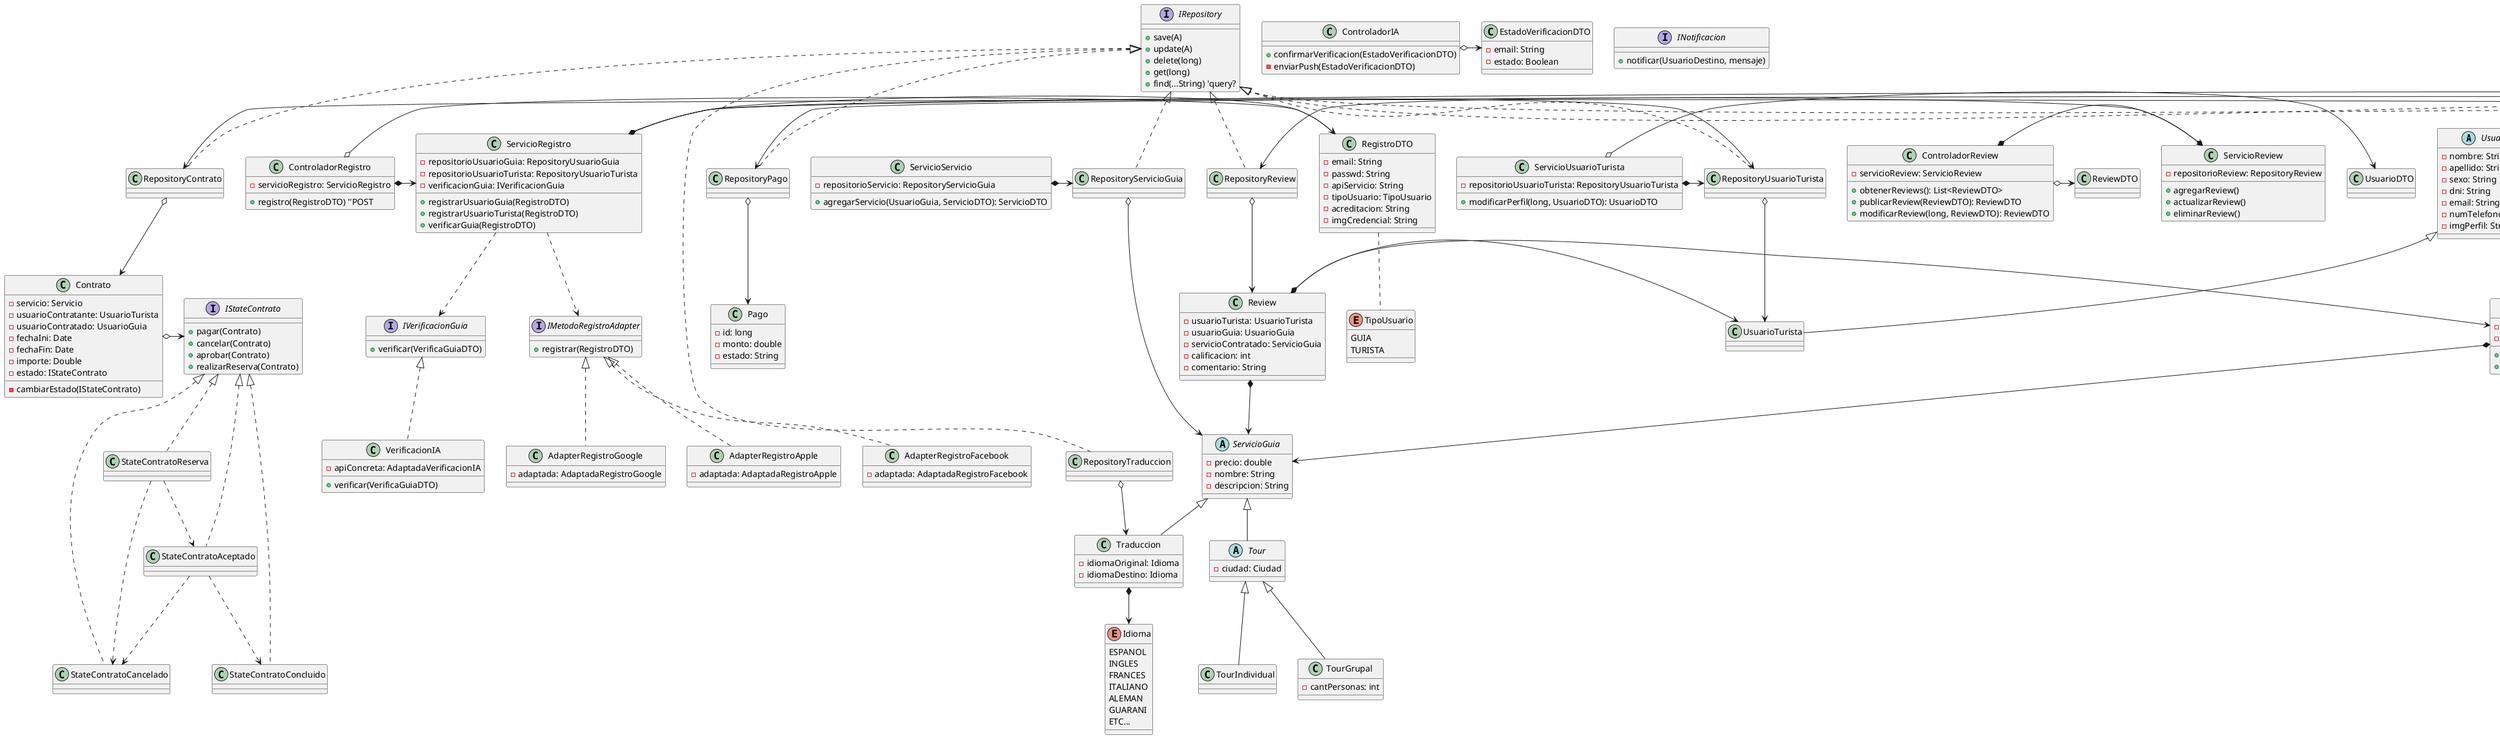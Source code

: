 @startuml TPO


''**********************************************CAPA ENTIDADES**********************************************

abstract class Usuario{
    - nombre: String
    - apellido: String
    - sexo: String
    - dni: String
    - email: String
    - numTelefono: String
    - imgPerfil: String
    ''Nombre del archivo, planificar ubicar la imagen en un servidor publico'
}

class UsuarioGuia extends Usuario{
    - listaCiudadActivo: Set<CiudadPais>
    - listaServicios: Set<ServicioGuia>

    + agregarServicio(ServicioGuia)
    + eliminarServicio(ServicioGuia)
}
UsuarioGuia *--> ServicioGuia
UsuarioGuia o-> CiudadPais

class UsuarioTurista extends Usuario{
}

abstract class ServicioGuia{
    - precio: double
    ''ver como aplica en las traducciones, si cobra tarifa por hora/dia/archivo/precio base
    - nombre: String
    - descripcion: String
}

abstract class Tour extends ServicioGuia{
    - ciudad: Ciudad
}

class TourIndividual extends Tour{}

class TourGrupal extends Tour{
    - cantPersonas: int
}

class Traduccion extends ServicioGuia{
    - idiomaOriginal: Idioma
    - idiomaDestino: Idioma
}
Traduccion *--> Idioma


class CiudadPais{
    - id: long
    - ciudad: String
    - pais: String
}


class Contrato{
    - servicio: Servicio
    - usuarioContratante: UsuarioTurista
    - usuarioContratado: UsuarioGuia
    - fechaIni: Date
    - fechaFin: Date
    - importe: Double
    - estado: IStateContrato


    - cambiarEstado(IStateContrato)
}
Contrato o-> IStateContrato

class Review{
    - usuarioTurista: UsuarioTurista
    - usuarioGuia: UsuarioGuia
    - servicioContratado: ServicioGuia
    - calificacion: int 
    ''del 1 al 10
    - comentario: String
}
Review *-> UsuarioTurista
Review *-> UsuarioGuia
Review *-> ServicioGuia

interface INotificacion{
    + notificar(UsuarioDestino, mensaje)
}

interface ISistemaPago{
    + cobrar()
    + transferir()
    + depositar()
}
interface IStateContrato{
    + pagar(Contrato)
    + cancelar(Contrato)
    + aprobar(Contrato)
    + realizarReserva(Contrato)
}

class StateContratoReserva implements IStateContrato{}
class StateContratoAceptado implements IStateContrato{}
class StateContratoConcluido implements IStateContrato{}
class StateContratoCancelado implements IStateContrato{}
StateContratoReserva ..> StateContratoCancelado
StateContratoReserva ..> StateContratoAceptado
StateContratoAceptado ..> StateContratoConcluido
StateContratoAceptado ..> StateContratoCancelado


class Pago{

    - id: long
    - monto: double
    - estado: String
}

''**********************************************CAPA ENUMS**********************************************

enum Idioma{
    ESPANOL
    INGLES
    FRANCES
    ITALIANO
    ALEMAN
    GUARANI
    ETC...
}

enum TipoUsuario{
    GUIA
    TURISTA
}


''**********************************************CAPA DTO**********************************************

class EstadoVerificacionDTO{
    - email: String
    - estado: Boolean
}

class RegistroDTO{
    ''Ver con el profe, tiene sentido meter todo en un solo DTO? Dejamos la responsabilidad de tomar los campos que valen en la implementacion concreta del adapter?
    ''En el caso de Guia, la verificacion, los datos de imagen y num de certificado, lo agregamos a este dto o lo separamos?
    - email: String
    - passwd: String
    - apiServicio: String
    - tipoUsuario: TipoUsuario
    - acreditacion: String
    - imgCredencial: String
}
RegistroDTO .. TipoUsuario

class FiltroDTO{
    - paisCiudad: List<CiudadPais>
    - nombre: String
    - apellido: String
    - idiomas: List<Idioma>
    - servicios: List<Servicio>
    - puntacion: int
}





interface IMetodoRegistroAdapter{
    + registrar(RegistroDTO)
}

class AdapterRegistroGoogle implements IMetodoRegistroAdapter{
    - adaptada: AdaptadaRegistroGoogle
}
class AdapterRegistroApple implements IMetodoRegistroAdapter{
    - adaptada: AdaptadaRegistroApple
}
class AdapterRegistroFacebook implements IMetodoRegistroAdapter{
    - adaptada: AdaptadaRegistroFacebook
}


interface IVerificacionGuia{
    + verificar(VerificaGuiaDTO)
}

class VerificacionIA implements IVerificacionGuia{
    - apiConcreta: AdaptadaVerificacionIA

    + verificar(VerificaGuiaDTO)
}


''No se donde poner esto por el momento :v
''Sabemos que son diferentes API para los diferentes metoods, asique seguro nos va a estar pidiendo implentar patron Adapter




''**********************************************CAPA REPOSITORIOS**********************************************

interface IRepository{
    + save(A)
    + update(A)
    + delete(long)
    + get(long)
    + find(...String) 'query?
}

class RepositoryUsuarioGuia implements IRepository{

}
RepositoryUsuarioGuia o--> UsuarioGuia

class RepositoryUsuarioTurista implements IRepository{

}
RepositoryUsuarioTurista o--> UsuarioTurista

class RepositoryContrato implements IRepository{

}
RepositoryContrato o--> Contrato

class RepositoryCiudadPais implements IRepository{

}
RepositoryCiudadPais o--> CiudadPais

class RepositoryTraduccion implements IRepository{

}
RepositoryTraduccion o--> Traduccion

class RepositoryServicioGuia implements IRepository{

}
RepositoryServicioGuia o--> ServicioGuia


class RepositoryReview implements IRepository{

}
RepositoryReview o--> Review


class RepositoryPago implements IRepository{

}
RepositoryPago o--> Pago



''**********************************************CAPA CONTROLADOR**********************************************
class ControladorContrato{
    - servicioContrato: ServicioContrato

    + contratarTourGuia(ContratoTourDTO)
    + contratarTraduccionGuia(ContratoTraduccionDTO)
    + cancelarContrato(ReservaDTO)
}
ControladorContrato *-> ServicioContrato
ControladorContrato o-> ContratoTraduccionDTO
ControladorContrato o-> ReservaDTO


'Estos metodos capas tiene mas sentido meterlos todo en un solo controlador por ejemplo: ControladorUsuarioTurista
class ControladorUsuarioGuia{
    - servicioUsuarioGuia: ServicioUsuarioGuia

    + buscarGuia(long): GuiaDTO
    + buscarGuias(FiltroDTO): List<UsuarioGuia>
}
ControladorUsuarioGuia *-> ServicioUsuarioGuia
ControladorUsuarioGuia o-> FiltroDTO
ControladorUsuarioGuia o-> UsuarioGuia
ControladorUsuarioGuia o-> GuiaDTO

''Ver si los contraladores usamos singleton
class ControladorRegistro{
    - servicioRegistro: ServicioRegistro

    + registro(RegistroDTO) ''POST
}
ControladorRegistro *-> ServicioRegistro
ControladorRegistro o-> RegistroDTO

class ControladorIA{
    ''PREGUNTAR AL PROFE!!!
    + confirmarVerificacion(EstadoVerificacionDTO)
    - enviarPush(EstadoVerificacionDTO)
    ''Cola de mensajes, no sabemos etapa de tiempo
}
ControladorIA o-> EstadoVerificacionDTO

class ControladorPago{
    - servicioPago: ServicioPago

    + pagar(PagoDTO)
}
ControladorPago *-> ServicioPago
ControladorPago o-> PagoDTO

class ControladorReview{
    - servicioReview: ServicioReview

    + obtenerReviews(): List<ReviewDTO>
    + publicarReview(ReviewDTO): ReviewDTO
    + modificarReview(long, ReviewDTO): ReviewDTO
}

ControladorReview *-> ServicioReview
ControladorReview o-> ReviewDTO


''**********************************************CAPA SERVICIOS**********************************************

class ServicioUsuarioGuia{
    - repositorioUsuarioGuia: RepositoryUsuarioGuia
}
ServicioUsuarioGuia *-> RepositoryUsuarioGuia

class ServicioRegistro{
    - repositorioUsuarioGuia: RepositoryUsuarioGuia
    - repositorioUsuarioTurista: RepositoryUsuarioTurista
    - verificacionGuia: IVerificacionGuia

    + registrarUsuarioGuia(RegistroDTO)
    + registrarUsuarioTurista(RegistroDTO)
    + verificarGuia(RegistroDTO)
}
ServicioRegistro *-> RepositoryUsuarioGuia
ServicioRegistro *-> RepositoryUsuarioTurista
ServicioRegistro o-> RegistroDTO
ServicioRegistro ..> IVerificacionGuia
ServicioRegistro ..> IMetodoRegistroAdapter



class ServicioUsuarioTurista{
    - repositorioUsuarioTurista: RepositoryUsuarioTurista

    + modificarPerfil(long, UsuarioDTO): UsuarioDTO
}
ServicioUsuarioTurista *-> RepositoryUsuarioTurista
ServicioUsuarioTurista o-> UsuarioDTO

class ServicioContrato{
    - repositorioContrato: RepositoryContrato

    + contratar(UsuarioTurista, UsuarioGuia, Servicio): ContratoDTO
    + confirmarContrato(UsuarioTurista, Contrato)
    + cancelarContrato(Contrato)
}
ServicioContrato *-> RepositoryContrato

class ServicioServicio{
    - repositorioServicio: RepositoryServicioGuia

    + agregarServicio(UsuarioGuia, ServicioDTO): ServicioDTO
}
ServicioServicio *-> RepositoryServicioGuia

class ServicioPago{
    - repositorioPago: RepositoryPago
    - sistemaPago: ISistemaPago

    + pagar(long,double, double) 
    'idUsuarioPaga, Monto, codigo de pago
    + devolver()
    + multar(long, double)
    'idUsuario, Monto
}
ServicioPago *-> RepositoryPago
ServicioPago *-> ISistemaPago

class ServicioReview{
    - repositorioReview: RepositoryReview

    + agregarReview()
    + actualizarReview()
    + eliminarReview()
}
ServicioReview *-> RepositoryReview

@enduml